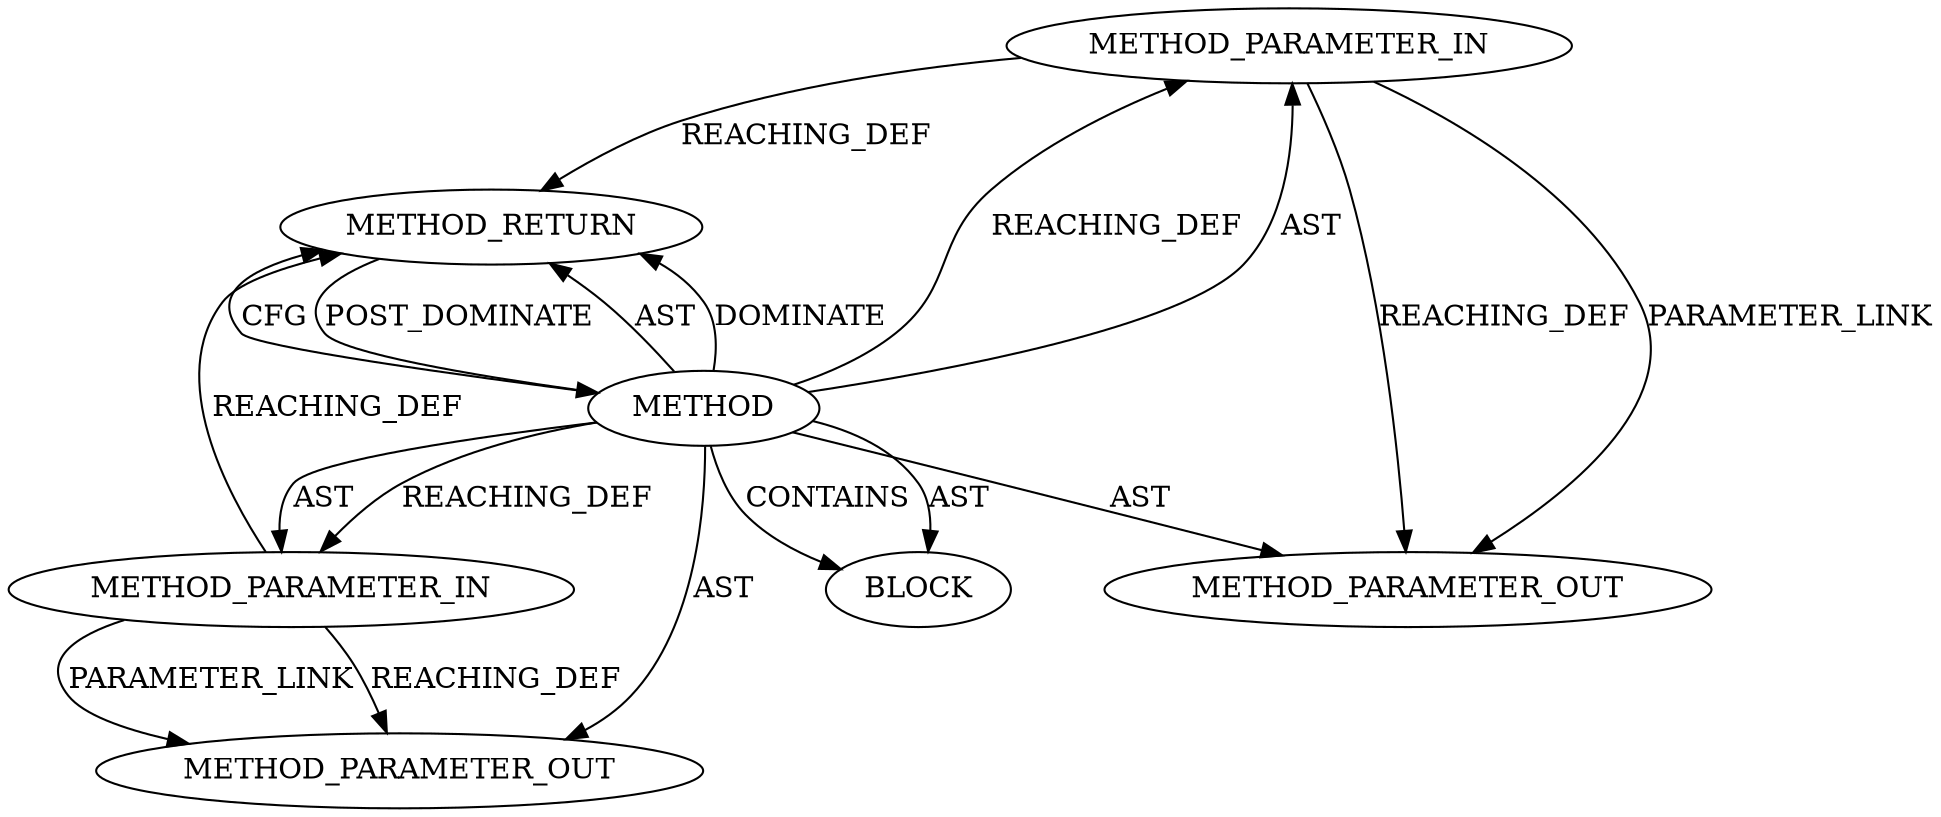 digraph {
  19312 [label=METHOD_PARAMETER_IN ORDER=2 CODE="p2" IS_VARIADIC=false TYPE_FULL_NAME="ANY" EVALUATION_STRATEGY="BY_VALUE" INDEX=2 NAME="p2"]
  21749 [label=METHOD_PARAMETER_OUT ORDER=1 CODE="p1" IS_VARIADIC=false TYPE_FULL_NAME="ANY" EVALUATION_STRATEGY="BY_VALUE" INDEX=1 NAME="p1"]
  19313 [label=BLOCK ORDER=1 ARGUMENT_INDEX=1 CODE="<empty>" TYPE_FULL_NAME="ANY"]
  19314 [label=METHOD_RETURN ORDER=2 CODE="RET" TYPE_FULL_NAME="ANY" EVALUATION_STRATEGY="BY_VALUE"]
  19311 [label=METHOD_PARAMETER_IN ORDER=1 CODE="p1" IS_VARIADIC=false TYPE_FULL_NAME="ANY" EVALUATION_STRATEGY="BY_VALUE" INDEX=1 NAME="p1"]
  21750 [label=METHOD_PARAMETER_OUT ORDER=2 CODE="p2" IS_VARIADIC=false TYPE_FULL_NAME="ANY" EVALUATION_STRATEGY="BY_VALUE" INDEX=2 NAME="p2"]
  19310 [label=METHOD AST_PARENT_TYPE="NAMESPACE_BLOCK" AST_PARENT_FULL_NAME="<global>" ORDER=0 CODE="<empty>" FULL_NAME="<operator>.assignment" IS_EXTERNAL=true FILENAME="<empty>" SIGNATURE="" NAME="<operator>.assignment"]
  19310 -> 19311 [label=AST ]
  19310 -> 19312 [label=REACHING_DEF VARIABLE=""]
  19310 -> 19313 [label=AST ]
  19312 -> 21750 [label=REACHING_DEF VARIABLE="p2"]
  19310 -> 19312 [label=AST ]
  19312 -> 21750 [label=PARAMETER_LINK ]
  19310 -> 19314 [label=AST ]
  19310 -> 19313 [label=CONTAINS ]
  19310 -> 21750 [label=AST ]
  19314 -> 19310 [label=POST_DOMINATE ]
  19311 -> 21749 [label=PARAMETER_LINK ]
  19310 -> 19314 [label=DOMINATE ]
  19310 -> 19311 [label=REACHING_DEF VARIABLE=""]
  19310 -> 21749 [label=AST ]
  19312 -> 19314 [label=REACHING_DEF VARIABLE="p2"]
  19310 -> 19314 [label=CFG ]
  19311 -> 21749 [label=REACHING_DEF VARIABLE="p1"]
  19311 -> 19314 [label=REACHING_DEF VARIABLE="p1"]
}

